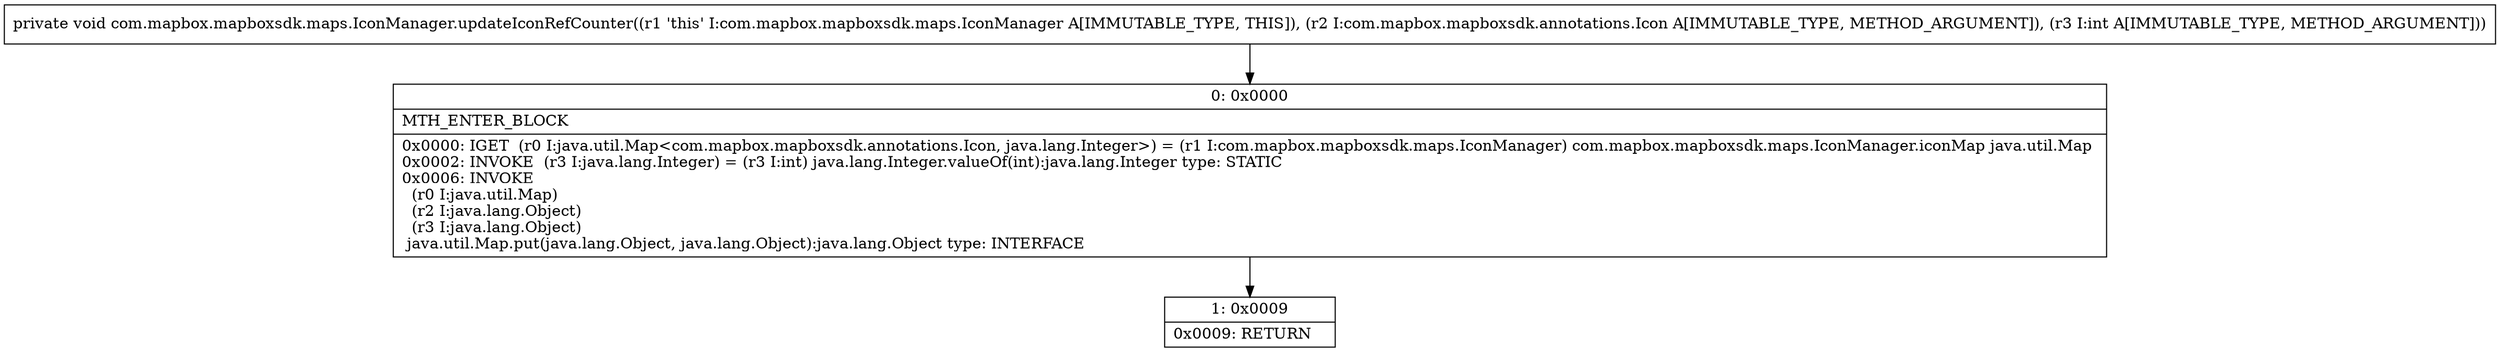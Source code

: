 digraph "CFG forcom.mapbox.mapboxsdk.maps.IconManager.updateIconRefCounter(Lcom\/mapbox\/mapboxsdk\/annotations\/Icon;I)V" {
Node_0 [shape=record,label="{0\:\ 0x0000|MTH_ENTER_BLOCK\l|0x0000: IGET  (r0 I:java.util.Map\<com.mapbox.mapboxsdk.annotations.Icon, java.lang.Integer\>) = (r1 I:com.mapbox.mapboxsdk.maps.IconManager) com.mapbox.mapboxsdk.maps.IconManager.iconMap java.util.Map \l0x0002: INVOKE  (r3 I:java.lang.Integer) = (r3 I:int) java.lang.Integer.valueOf(int):java.lang.Integer type: STATIC \l0x0006: INVOKE  \l  (r0 I:java.util.Map)\l  (r2 I:java.lang.Object)\l  (r3 I:java.lang.Object)\l java.util.Map.put(java.lang.Object, java.lang.Object):java.lang.Object type: INTERFACE \l}"];
Node_1 [shape=record,label="{1\:\ 0x0009|0x0009: RETURN   \l}"];
MethodNode[shape=record,label="{private void com.mapbox.mapboxsdk.maps.IconManager.updateIconRefCounter((r1 'this' I:com.mapbox.mapboxsdk.maps.IconManager A[IMMUTABLE_TYPE, THIS]), (r2 I:com.mapbox.mapboxsdk.annotations.Icon A[IMMUTABLE_TYPE, METHOD_ARGUMENT]), (r3 I:int A[IMMUTABLE_TYPE, METHOD_ARGUMENT])) }"];
MethodNode -> Node_0;
Node_0 -> Node_1;
}

